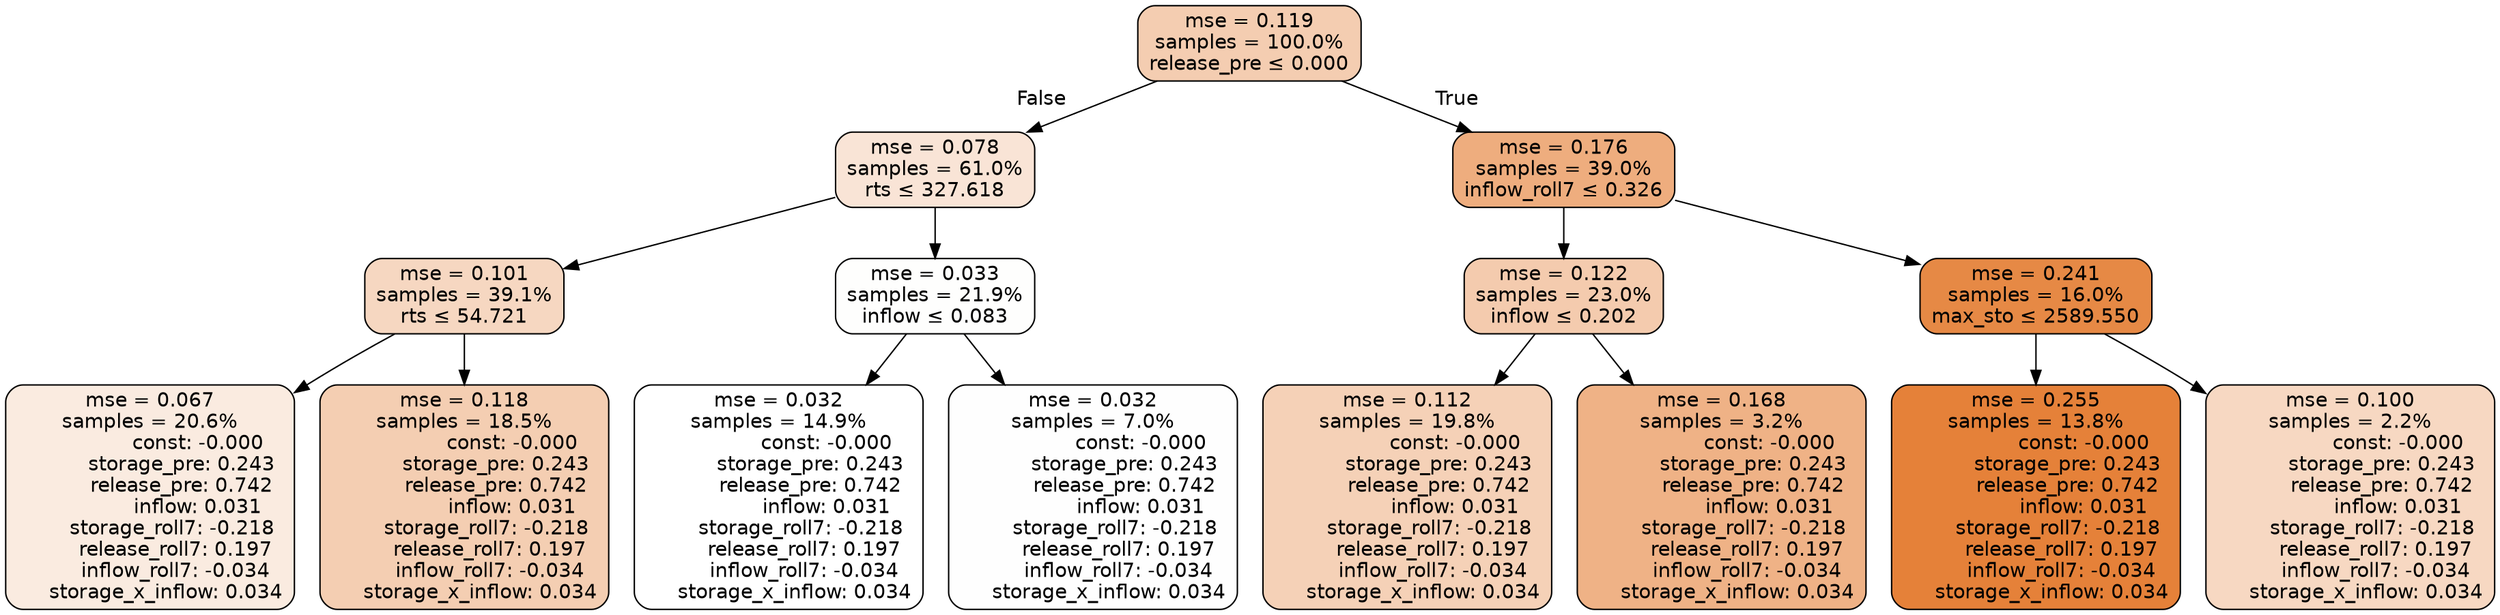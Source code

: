 digraph tree {
node [shape=rectangle, style="filled, rounded", color="black", fontname=helvetica] ;
edge [fontname=helvetica] ;
	"0" [label="mse = 0.119
samples = 100.0%
release_pre &le; 0.000", fillcolor="#f4cdb1"]
	"1" [label="mse = 0.078
samples = 61.0%
rts &le; 327.618", fillcolor="#f9e4d6"]
	"2" [label="mse = 0.101
samples = 39.1%
rts &le; 54.721", fillcolor="#f6d7c1"]
	"3" [label="mse = 0.067
samples = 20.6%
               const: -0.000
          storage_pre: 0.243
          release_pre: 0.742
               inflow: 0.031
       storage_roll7: -0.218
        release_roll7: 0.197
        inflow_roll7: -0.034
     storage_x_inflow: 0.034", fillcolor="#faebe0"]
	"4" [label="mse = 0.118
samples = 18.5%
               const: -0.000
          storage_pre: 0.243
          release_pre: 0.742
               inflow: 0.031
       storage_roll7: -0.218
        release_roll7: 0.197
        inflow_roll7: -0.034
     storage_x_inflow: 0.034", fillcolor="#f4ceb2"]
	"5" [label="mse = 0.033
samples = 21.9%
inflow &le; 0.083", fillcolor="#fefefd"]
	"6" [label="mse = 0.032
samples = 14.9%
               const: -0.000
          storage_pre: 0.243
          release_pre: 0.742
               inflow: 0.031
       storage_roll7: -0.218
        release_roll7: 0.197
        inflow_roll7: -0.034
     storage_x_inflow: 0.034", fillcolor="#ffffff"]
	"7" [label="mse = 0.032
samples = 7.0%
               const: -0.000
          storage_pre: 0.243
          release_pre: 0.742
               inflow: 0.031
       storage_roll7: -0.218
        release_roll7: 0.197
        inflow_roll7: -0.034
     storage_x_inflow: 0.034", fillcolor="#fefefe"]
	"8" [label="mse = 0.176
samples = 39.0%
inflow_roll7 &le; 0.326", fillcolor="#eead7e"]
	"9" [label="mse = 0.122
samples = 23.0%
inflow &le; 0.202", fillcolor="#f4cbae"]
	"10" [label="mse = 0.112
samples = 19.8%
               const: -0.000
          storage_pre: 0.243
          release_pre: 0.742
               inflow: 0.031
       storage_roll7: -0.218
        release_roll7: 0.197
        inflow_roll7: -0.034
     storage_x_inflow: 0.034", fillcolor="#f5d1b7"]
	"11" [label="mse = 0.168
samples = 3.2%
               const: -0.000
          storage_pre: 0.243
          release_pre: 0.742
               inflow: 0.031
       storage_roll7: -0.218
        release_roll7: 0.197
        inflow_roll7: -0.034
     storage_x_inflow: 0.034", fillcolor="#efb286"]
	"12" [label="mse = 0.241
samples = 16.0%
max_sto &le; 2589.550", fillcolor="#e68945"]
	"13" [label="mse = 0.255
samples = 13.8%
               const: -0.000
          storage_pre: 0.243
          release_pre: 0.742
               inflow: 0.031
       storage_roll7: -0.218
        release_roll7: 0.197
        inflow_roll7: -0.034
     storage_x_inflow: 0.034", fillcolor="#e58139"]
	"14" [label="mse = 0.100
samples = 2.2%
               const: -0.000
          storage_pre: 0.243
          release_pre: 0.742
               inflow: 0.031
       storage_roll7: -0.218
        release_roll7: 0.197
        inflow_roll7: -0.034
     storage_x_inflow: 0.034", fillcolor="#f7d8c2"]

	"0" -> "1" [labeldistance=2.5, labelangle=45, headlabel="False"]
	"1" -> "2"
	"2" -> "3"
	"2" -> "4"
	"1" -> "5"
	"5" -> "6"
	"5" -> "7"
	"0" -> "8" [labeldistance=2.5, labelangle=-45, headlabel="True"]
	"8" -> "9"
	"9" -> "10"
	"9" -> "11"
	"8" -> "12"
	"12" -> "13"
	"12" -> "14"
}
